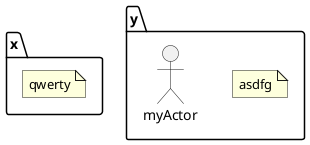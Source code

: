 {
  "sha1": "doriqhdj693eqcjua72l8bf52i25ne4",
  "insertion": {
    "when": "2024-06-01T09:03:03.289Z",
    "url": "https://github.com/plantuml/plantuml/issues/1405",
    "user": "plantuml@gmail.com"
  }
}
@startuml
package x {
  note as _n1
    qwerty
  end note
}

package y {
  note as _n2
    asdfg
  end note
  
  :myActor:
}
@enduml
